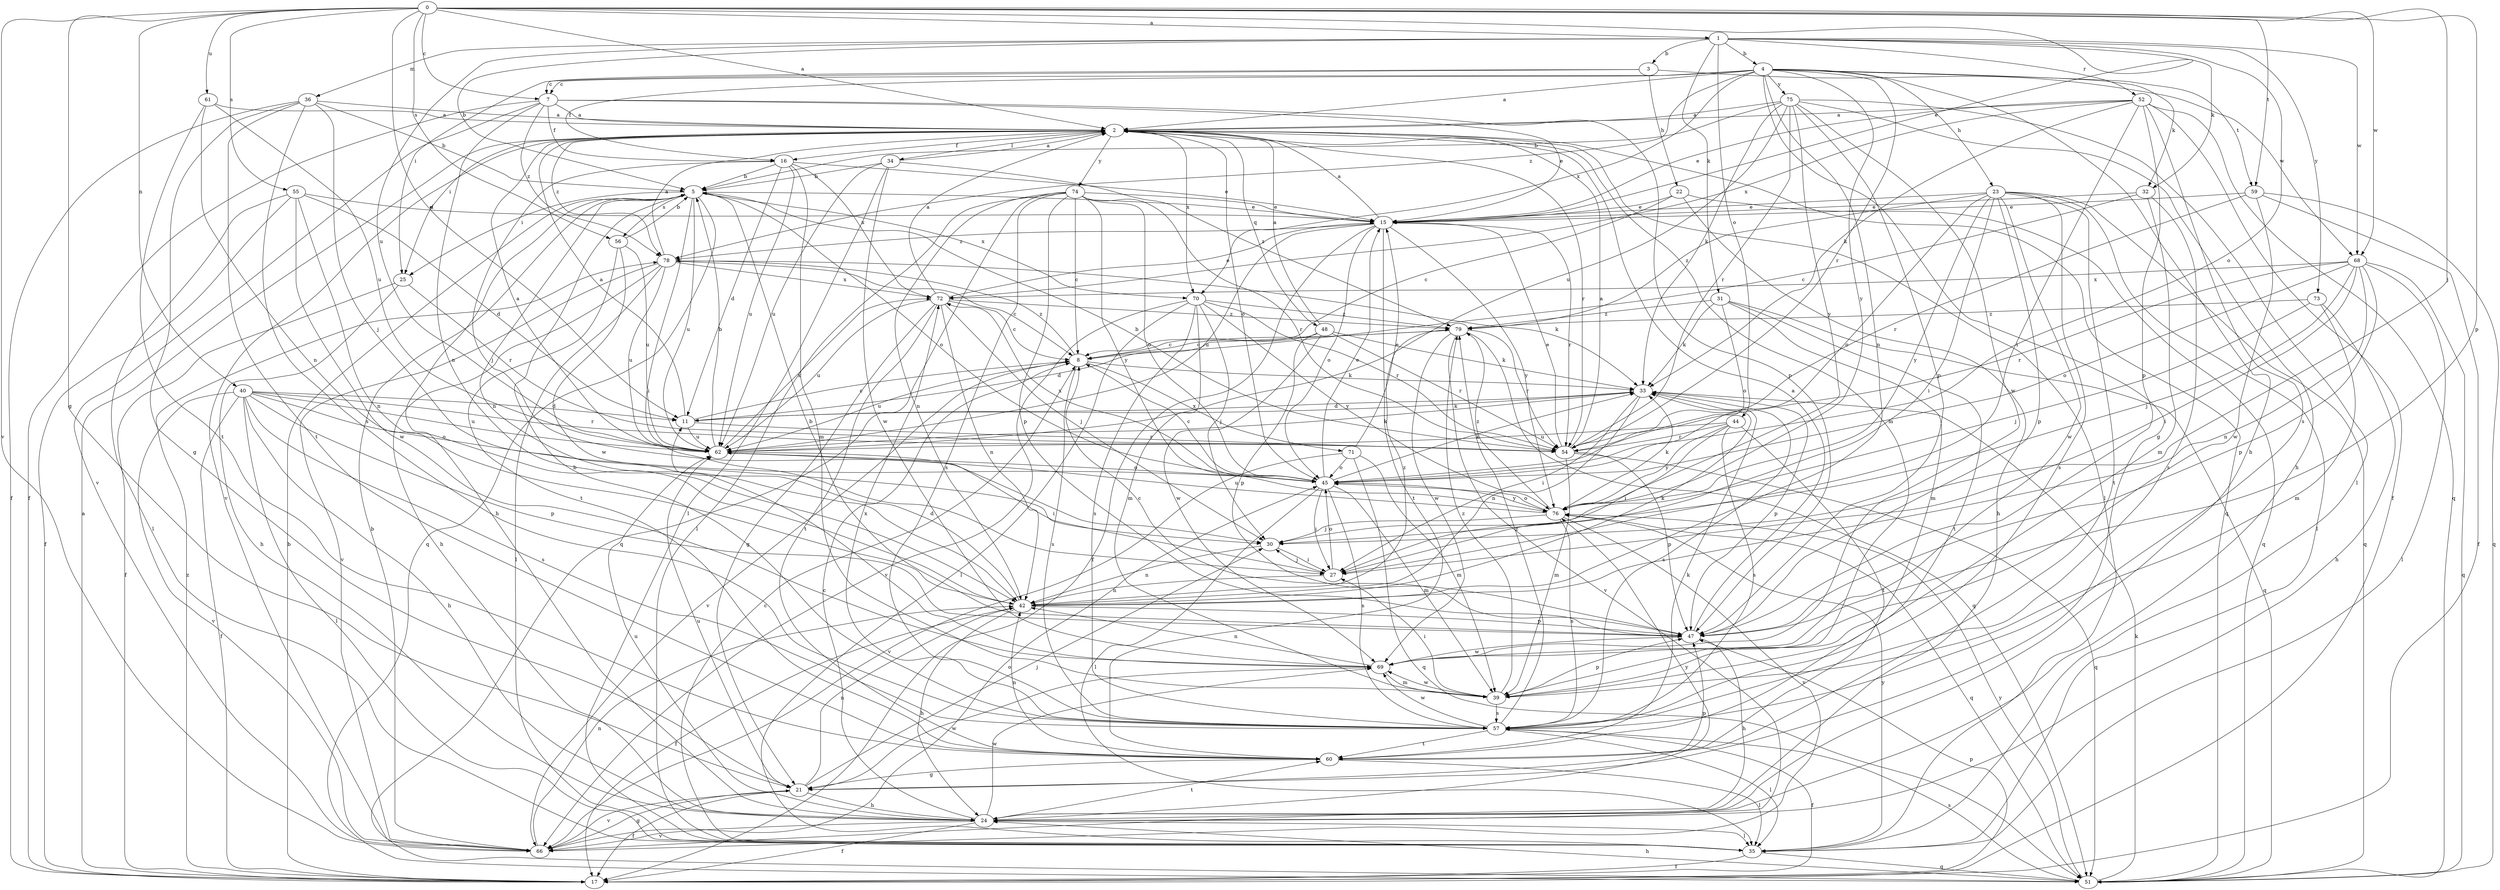 strict digraph  {
0;
1;
2;
3;
4;
5;
7;
8;
11;
15;
16;
17;
21;
22;
23;
24;
25;
27;
30;
31;
32;
33;
34;
35;
36;
39;
40;
42;
44;
45;
47;
48;
51;
52;
54;
55;
56;
57;
59;
60;
61;
62;
66;
68;
69;
70;
71;
72;
73;
74;
75;
76;
78;
79;
0 -> 1  [label=a];
0 -> 2  [label=a];
0 -> 7  [label=c];
0 -> 11  [label=d];
0 -> 15  [label=e];
0 -> 21  [label=g];
0 -> 30  [label=j];
0 -> 40  [label=n];
0 -> 47  [label=p];
0 -> 55  [label=s];
0 -> 56  [label=s];
0 -> 59  [label=t];
0 -> 61  [label=u];
0 -> 66  [label=v];
0 -> 68  [label=w];
1 -> 3  [label=b];
1 -> 4  [label=b];
1 -> 5  [label=b];
1 -> 31  [label=k];
1 -> 32  [label=k];
1 -> 36  [label=m];
1 -> 44  [label=o];
1 -> 45  [label=o];
1 -> 52  [label=r];
1 -> 62  [label=u];
1 -> 68  [label=w];
1 -> 73  [label=y];
2 -> 16  [label=f];
2 -> 25  [label=i];
2 -> 34  [label=l];
2 -> 35  [label=l];
2 -> 39  [label=m];
2 -> 45  [label=o];
2 -> 48  [label=q];
2 -> 51  [label=q];
2 -> 54  [label=r];
2 -> 66  [label=v];
2 -> 70  [label=x];
2 -> 74  [label=y];
2 -> 78  [label=z];
3 -> 7  [label=c];
3 -> 22  [label=h];
3 -> 25  [label=i];
3 -> 68  [label=w];
4 -> 2  [label=a];
4 -> 7  [label=c];
4 -> 16  [label=f];
4 -> 21  [label=g];
4 -> 23  [label=h];
4 -> 24  [label=h];
4 -> 32  [label=k];
4 -> 42  [label=n];
4 -> 54  [label=r];
4 -> 59  [label=t];
4 -> 70  [label=x];
4 -> 75  [label=y];
4 -> 76  [label=y];
4 -> 78  [label=z];
5 -> 15  [label=e];
5 -> 24  [label=h];
5 -> 25  [label=i];
5 -> 27  [label=i];
5 -> 42  [label=n];
5 -> 45  [label=o];
5 -> 51  [label=q];
5 -> 56  [label=s];
5 -> 62  [label=u];
5 -> 70  [label=x];
7 -> 2  [label=a];
7 -> 15  [label=e];
7 -> 16  [label=f];
7 -> 17  [label=f];
7 -> 42  [label=n];
7 -> 47  [label=p];
7 -> 66  [label=v];
7 -> 78  [label=z];
8 -> 33  [label=k];
8 -> 57  [label=s];
8 -> 62  [label=u];
8 -> 66  [label=v];
8 -> 71  [label=x];
8 -> 78  [label=z];
11 -> 2  [label=a];
11 -> 8  [label=c];
11 -> 33  [label=k];
11 -> 54  [label=r];
11 -> 62  [label=u];
15 -> 2  [label=a];
15 -> 17  [label=f];
15 -> 45  [label=o];
15 -> 54  [label=r];
15 -> 60  [label=t];
15 -> 62  [label=u];
15 -> 76  [label=y];
15 -> 78  [label=z];
16 -> 5  [label=b];
16 -> 11  [label=d];
16 -> 15  [label=e];
16 -> 30  [label=j];
16 -> 39  [label=m];
16 -> 62  [label=u];
16 -> 72  [label=x];
17 -> 2  [label=a];
17 -> 5  [label=b];
17 -> 47  [label=p];
17 -> 78  [label=z];
21 -> 17  [label=f];
21 -> 24  [label=h];
21 -> 30  [label=j];
21 -> 42  [label=n];
21 -> 47  [label=p];
21 -> 62  [label=u];
21 -> 66  [label=v];
21 -> 69  [label=w];
22 -> 8  [label=c];
22 -> 15  [label=e];
22 -> 24  [label=h];
22 -> 51  [label=q];
23 -> 15  [label=e];
23 -> 27  [label=i];
23 -> 35  [label=l];
23 -> 45  [label=o];
23 -> 47  [label=p];
23 -> 51  [label=q];
23 -> 57  [label=s];
23 -> 60  [label=t];
23 -> 69  [label=w];
23 -> 76  [label=y];
23 -> 79  [label=z];
24 -> 8  [label=c];
24 -> 17  [label=f];
24 -> 35  [label=l];
24 -> 60  [label=t];
24 -> 62  [label=u];
24 -> 66  [label=v];
24 -> 69  [label=w];
24 -> 76  [label=y];
25 -> 17  [label=f];
25 -> 24  [label=h];
25 -> 54  [label=r];
27 -> 30  [label=j];
27 -> 42  [label=n];
27 -> 45  [label=o];
30 -> 27  [label=i];
30 -> 42  [label=n];
31 -> 33  [label=k];
31 -> 39  [label=m];
31 -> 45  [label=o];
31 -> 51  [label=q];
31 -> 60  [label=t];
31 -> 79  [label=z];
32 -> 8  [label=c];
32 -> 15  [label=e];
32 -> 39  [label=m];
32 -> 57  [label=s];
33 -> 11  [label=d];
33 -> 27  [label=i];
33 -> 42  [label=n];
33 -> 47  [label=p];
33 -> 57  [label=s];
34 -> 2  [label=a];
34 -> 5  [label=b];
34 -> 35  [label=l];
34 -> 62  [label=u];
34 -> 69  [label=w];
34 -> 79  [label=z];
35 -> 8  [label=c];
35 -> 17  [label=f];
35 -> 51  [label=q];
35 -> 76  [label=y];
36 -> 2  [label=a];
36 -> 5  [label=b];
36 -> 17  [label=f];
36 -> 21  [label=g];
36 -> 30  [label=j];
36 -> 57  [label=s];
36 -> 60  [label=t];
39 -> 27  [label=i];
39 -> 47  [label=p];
39 -> 57  [label=s];
39 -> 69  [label=w];
39 -> 79  [label=z];
40 -> 11  [label=d];
40 -> 17  [label=f];
40 -> 24  [label=h];
40 -> 35  [label=l];
40 -> 45  [label=o];
40 -> 47  [label=p];
40 -> 54  [label=r];
40 -> 57  [label=s];
40 -> 62  [label=u];
40 -> 66  [label=v];
42 -> 11  [label=d];
42 -> 17  [label=f];
42 -> 24  [label=h];
42 -> 33  [label=k];
42 -> 47  [label=p];
42 -> 79  [label=z];
44 -> 27  [label=i];
44 -> 54  [label=r];
44 -> 57  [label=s];
44 -> 60  [label=t];
44 -> 62  [label=u];
44 -> 76  [label=y];
45 -> 8  [label=c];
45 -> 15  [label=e];
45 -> 27  [label=i];
45 -> 33  [label=k];
45 -> 35  [label=l];
45 -> 39  [label=m];
45 -> 57  [label=s];
45 -> 72  [label=x];
45 -> 76  [label=y];
47 -> 2  [label=a];
47 -> 5  [label=b];
47 -> 8  [label=c];
47 -> 24  [label=h];
47 -> 69  [label=w];
48 -> 2  [label=a];
48 -> 8  [label=c];
48 -> 33  [label=k];
48 -> 47  [label=p];
48 -> 54  [label=r];
48 -> 69  [label=w];
51 -> 24  [label=h];
51 -> 33  [label=k];
51 -> 57  [label=s];
51 -> 76  [label=y];
52 -> 2  [label=a];
52 -> 15  [label=e];
52 -> 17  [label=f];
52 -> 27  [label=i];
52 -> 33  [label=k];
52 -> 47  [label=p];
52 -> 51  [label=q];
52 -> 57  [label=s];
52 -> 72  [label=x];
54 -> 2  [label=a];
54 -> 5  [label=b];
54 -> 15  [label=e];
54 -> 39  [label=m];
54 -> 47  [label=p];
54 -> 51  [label=q];
55 -> 11  [label=d];
55 -> 15  [label=e];
55 -> 17  [label=f];
55 -> 35  [label=l];
55 -> 42  [label=n];
55 -> 69  [label=w];
56 -> 5  [label=b];
56 -> 60  [label=t];
56 -> 62  [label=u];
56 -> 69  [label=w];
57 -> 5  [label=b];
57 -> 17  [label=f];
57 -> 35  [label=l];
57 -> 60  [label=t];
57 -> 69  [label=w];
57 -> 72  [label=x];
57 -> 79  [label=z];
59 -> 15  [label=e];
59 -> 17  [label=f];
59 -> 51  [label=q];
59 -> 54  [label=r];
59 -> 69  [label=w];
60 -> 21  [label=g];
60 -> 33  [label=k];
60 -> 35  [label=l];
60 -> 42  [label=n];
61 -> 2  [label=a];
61 -> 42  [label=n];
61 -> 60  [label=t];
61 -> 62  [label=u];
62 -> 2  [label=a];
62 -> 5  [label=b];
62 -> 27  [label=i];
62 -> 33  [label=k];
62 -> 45  [label=o];
62 -> 72  [label=x];
66 -> 5  [label=b];
66 -> 21  [label=g];
66 -> 42  [label=n];
66 -> 45  [label=o];
68 -> 27  [label=i];
68 -> 30  [label=j];
68 -> 35  [label=l];
68 -> 42  [label=n];
68 -> 45  [label=o];
68 -> 47  [label=p];
68 -> 51  [label=q];
68 -> 54  [label=r];
68 -> 72  [label=x];
69 -> 39  [label=m];
69 -> 42  [label=n];
70 -> 30  [label=j];
70 -> 35  [label=l];
70 -> 39  [label=m];
70 -> 54  [label=r];
70 -> 57  [label=s];
70 -> 66  [label=v];
70 -> 76  [label=y];
70 -> 79  [label=z];
71 -> 15  [label=e];
71 -> 39  [label=m];
71 -> 45  [label=o];
71 -> 51  [label=q];
71 -> 66  [label=v];
72 -> 2  [label=a];
72 -> 8  [label=c];
72 -> 15  [label=e];
72 -> 21  [label=g];
72 -> 30  [label=j];
72 -> 42  [label=n];
72 -> 60  [label=t];
72 -> 62  [label=u];
72 -> 79  [label=z];
73 -> 24  [label=h];
73 -> 30  [label=j];
73 -> 39  [label=m];
73 -> 79  [label=z];
74 -> 8  [label=c];
74 -> 15  [label=e];
74 -> 35  [label=l];
74 -> 42  [label=n];
74 -> 45  [label=o];
74 -> 47  [label=p];
74 -> 51  [label=q];
74 -> 54  [label=r];
74 -> 57  [label=s];
74 -> 76  [label=y];
75 -> 2  [label=a];
75 -> 5  [label=b];
75 -> 24  [label=h];
75 -> 33  [label=k];
75 -> 35  [label=l];
75 -> 47  [label=p];
75 -> 54  [label=r];
75 -> 62  [label=u];
75 -> 69  [label=w];
75 -> 76  [label=y];
76 -> 30  [label=j];
76 -> 33  [label=k];
76 -> 45  [label=o];
76 -> 51  [label=q];
76 -> 57  [label=s];
76 -> 62  [label=u];
76 -> 66  [label=v];
76 -> 79  [label=z];
78 -> 2  [label=a];
78 -> 8  [label=c];
78 -> 24  [label=h];
78 -> 33  [label=k];
78 -> 35  [label=l];
78 -> 62  [label=u];
78 -> 66  [label=v];
78 -> 72  [label=x];
79 -> 8  [label=c];
79 -> 11  [label=d];
79 -> 51  [label=q];
79 -> 54  [label=r];
79 -> 66  [label=v];
79 -> 69  [label=w];
}
